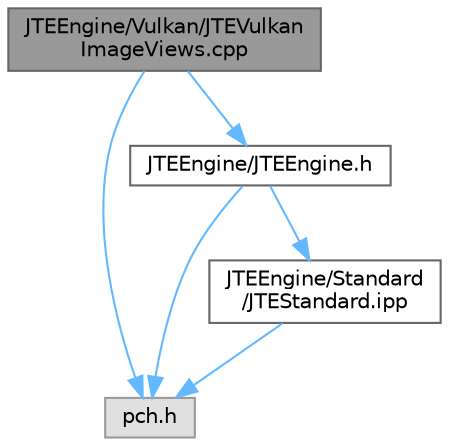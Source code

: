 digraph "JTEEngine/Vulkan/JTEVulkanImageViews.cpp"
{
 // LATEX_PDF_SIZE
  bgcolor="transparent";
  edge [fontname=Helvetica,fontsize=10,labelfontname=Helvetica,labelfontsize=10];
  node [fontname=Helvetica,fontsize=10,shape=box,height=0.2,width=0.4];
  Node1 [id="Node000001",label="JTEEngine/Vulkan/JTEVulkan\lImageViews.cpp",height=0.2,width=0.4,color="gray40", fillcolor="grey60", style="filled", fontcolor="black",tooltip=" "];
  Node1 -> Node2 [id="edge1_Node000001_Node000002",color="steelblue1",style="solid",tooltip=" "];
  Node2 [id="Node000002",label="pch.h",height=0.2,width=0.4,color="grey60", fillcolor="#E0E0E0", style="filled",tooltip=" "];
  Node1 -> Node3 [id="edge2_Node000001_Node000003",color="steelblue1",style="solid",tooltip=" "];
  Node3 [id="Node000003",label="JTEEngine/JTEEngine.h",height=0.2,width=0.4,color="grey40", fillcolor="white", style="filled",URL="$_j_t_e_engine_8h.html",tooltip=" "];
  Node3 -> Node2 [id="edge3_Node000003_Node000002",color="steelblue1",style="solid",tooltip=" "];
  Node3 -> Node4 [id="edge4_Node000003_Node000004",color="steelblue1",style="solid",tooltip=" "];
  Node4 [id="Node000004",label="JTEEngine/Standard\l/JTEStandard.ipp",height=0.2,width=0.4,color="grey40", fillcolor="white", style="filled",URL="$_j_t_e_standard_8ipp.html",tooltip=" "];
  Node4 -> Node2 [id="edge5_Node000004_Node000002",color="steelblue1",style="solid",tooltip=" "];
}
